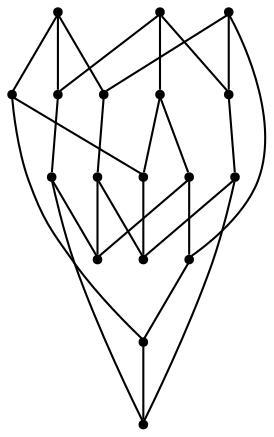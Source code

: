graph {
  node [shape=point,comment="{\"directed\":false,\"doi\":\"10.1007/978-3-642-00219-9_9\",\"figure\":\"1 (3)\"}"]

  v0 [pos="1752.3181878466935,2231.9440384739573"]
  v1 [pos="1752.3181878466937,1975.2658203433257"]
  v2 [pos="1651.7480780845465,2060.8255814947265"]
  v3 [pos="1697.4617845845776,2255.278027322557"]
  v4 [pos="1697.461800490978,2138.60639764227"]
  v5 [pos="1651.7491279069766,2167.774877475006"]
  v6 [pos="1623.9305513958595,1975.266869766543"]
  v7 [pos="1623.9305036766584,2103.6051599637426"]
  v8 [pos="1580.7458035047666,2021.9343704531889"]
  v9 [pos="1544.7581132844437,2167.774877475006"]
  v10 [pos="1580.7452944999518,2255.278552034166"]
  v11 [pos="1544.7591472004733,2274.7236487436776"]
  v12 [pos="1495.5433762306388,2231.9440225736057"]
  v13 [pos="1495.5428672258242,2103.604651152485"]
  v14 [pos="1464.0288521345271,2138.605904731365"]
  v15 [pos="1437.7681325779402,2274.7231240320684"]
  v16 [pos="1464.0288044153258,2021.9359286876638"]
  v17 [pos="1437.7686574891554,2060.8251044841727"]

  v17 -- v15 [id="-2",pos="1437.7686574891554,2060.8251044841727 1437.7681325779402,2274.7231240320684 1437.7681325779402,2274.7231240320684 1437.7681325779402,2274.7231240320684"]
  v15 -- v11 [id="-3",pos="1437.7681325779402,2274.7231240320684 1544.7591472004733,2274.7236487436776 1544.7591472004733,2274.7236487436776 1544.7591472004733,2274.7236487436776"]
  v17 -- v2 [id="-4",pos="1437.7686574891554,2060.8251044841727 1651.7480780845465,2060.8255814947265 1651.7480780845465,2060.8255814947265 1651.7480780845465,2060.8255814947265"]
  v16 -- v17 [id="-7",pos="1464.0288044153258,2021.9359286876638 1437.7686574891554,2060.8251044841727 1437.7686574891554,2060.8251044841727 1437.7686574891554,2060.8251044841727"]
  v16 -- v14 [id="-8",pos="1464.0288044153258,2021.9359286876638 1464.0288521345271,2138.605904731365 1464.0288521345271,2138.605904731365 1464.0288521345271,2138.605904731365"]
  v14 -- v4 [id="-9",pos="1464.0288521345271,2138.605904731365 1697.461800490978,2138.60639764227 1697.461800490978,2138.60639764227 1697.461800490978,2138.60639764227"]
  v16 -- v8 [id="-10",pos="1464.0288044153258,2021.9359286876638 1580.7458035047666,2021.9343704531889 1580.7458035047666,2021.9343704531889 1580.7458035047666,2021.9343704531889"]
  v12 -- v15 [id="-13",pos="1495.5433762306388,2231.9440225736057 1437.7681325779402,2274.7231240320684 1437.7681325779402,2274.7231240320684 1437.7681325779402,2274.7231240320684"]
  v13 -- v14 [id="-14",pos="1495.5428672258242,2103.604651152485 1464.0288521345271,2138.605904731365 1464.0288521345271,2138.605904731365 1464.0288521345271,2138.605904731365"]
  v13 -- v12 [id="-15",pos="1495.5428672258242,2103.604651152485 1495.5433762306388,2231.9440225736057 1495.5433762306388,2231.9440225736057 1495.5433762306388,2231.9440225736057"]
  v12 -- v0 [id="-16",pos="1495.5433762306388,2231.9440225736057 1752.3181878466935,2231.9440384739573 1752.3181878466935,2231.9440384739573 1752.3181878466935,2231.9440384739573"]
  v13 -- v7 [id="-17",pos="1495.5428672258242,2103.604651152485 1623.9305036766584,2103.6051599637426 1623.9305036766584,2103.6051599637426 1623.9305036766584,2103.6051599637426"]
  v9 -- v11 [id="-20",pos="1544.7581132844437,2167.774877475006 1544.7591472004733,2274.7236487436776 1544.7591472004733,2274.7236487436776 1544.7591472004733,2274.7236487436776"]
  v9 -- v5 [id="-21",pos="1544.7581132844437,2167.774877475006 1651.7491279069766,2167.774877475006 1651.7491279069766,2167.774877475006 1651.7491279069766,2167.774877475006"]
  v10 -- v11 [id="-24",pos="1580.7452944999518,2255.278552034166 1544.7591472004733,2274.7236487436776 1544.7591472004733,2274.7236487436776 1544.7591472004733,2274.7236487436776"]
  v8 -- v10 [id="-25",pos="1580.7458035047666,2021.9343704531889 1580.7452944999518,2255.278552034166 1580.7452944999518,2255.278552034166 1580.7452944999518,2255.278552034166"]
  v10 -- v3 [id="-27",pos="1580.7452944999518,2255.278552034166 1697.4617845845776,2255.278027322557 1697.4617845845776,2255.278027322557 1697.4617845845776,2255.278027322557"]
  v7 -- v9 [id="-29",pos="1623.9305036766584,2103.6051599637426 1544.7581132844437,2167.774877475006 1544.7581132844437,2167.774877475006 1544.7581132844437,2167.774877475006"]
  v6 -- v8 [id="-30",pos="1623.9305513958595,1975.266869766543 1580.7458035047666,2021.9343704531889 1580.7458035047666,2021.9343704531889 1580.7458035047666,2021.9343704531889"]
  v6 -- v7 [id="-31",pos="1623.9305513958595,1975.266869766543 1623.9305036766584,2103.6051599637426 1623.9305036766584,2103.6051599637426 1623.9305036766584,2103.6051599637426"]
  v2 -- v5 [id="-35",pos="1651.7480780845465,2060.8255814947265 1651.7491279069766,2167.774877475006 1651.7491279069766,2167.774877475006 1651.7491279069766,2167.774877475006"]
  v4 -- v5 [id="-38",pos="1697.461800490978,2138.60639764227 1651.7491279069766,2167.774877475006 1651.7491279069766,2167.774877475006 1651.7491279069766,2167.774877475006"]
  v4 -- v3 [id="-39",pos="1697.461800490978,2138.60639764227 1697.4617845845776,2255.278027322557 1697.4617845845776,2255.278027322557 1697.4617845845776,2255.278027322557"]
  v0 -- v3 [id="-42",pos="1752.3181878466935,2231.9440384739573 1697.4617845845776,2255.278027322557 1697.4617845845776,2255.278027322557 1697.4617845845776,2255.278027322557"]
  v1 -- v2 [id="-43",pos="1752.3181878466937,1975.2658203433257 1651.7480780845465,2060.8255814947265 1651.7480780845465,2060.8255814947265 1651.7480780845465,2060.8255814947265"]
  v6 -- v1 [id="-34",pos="1623.9305513958595,1975.266869766543 1752.3181878466937,1975.2658203433257 1752.3181878466937,1975.2658203433257 1752.3181878466937,1975.2658203433257"]
  v0 -- v1 [id="-44",pos="1752.3181878466935,2231.9440384739573 1752.3181878466937,1975.2658203433257 1752.3181878466937,1975.2658203433257 1752.3181878466937,1975.2658203433257"]
}
